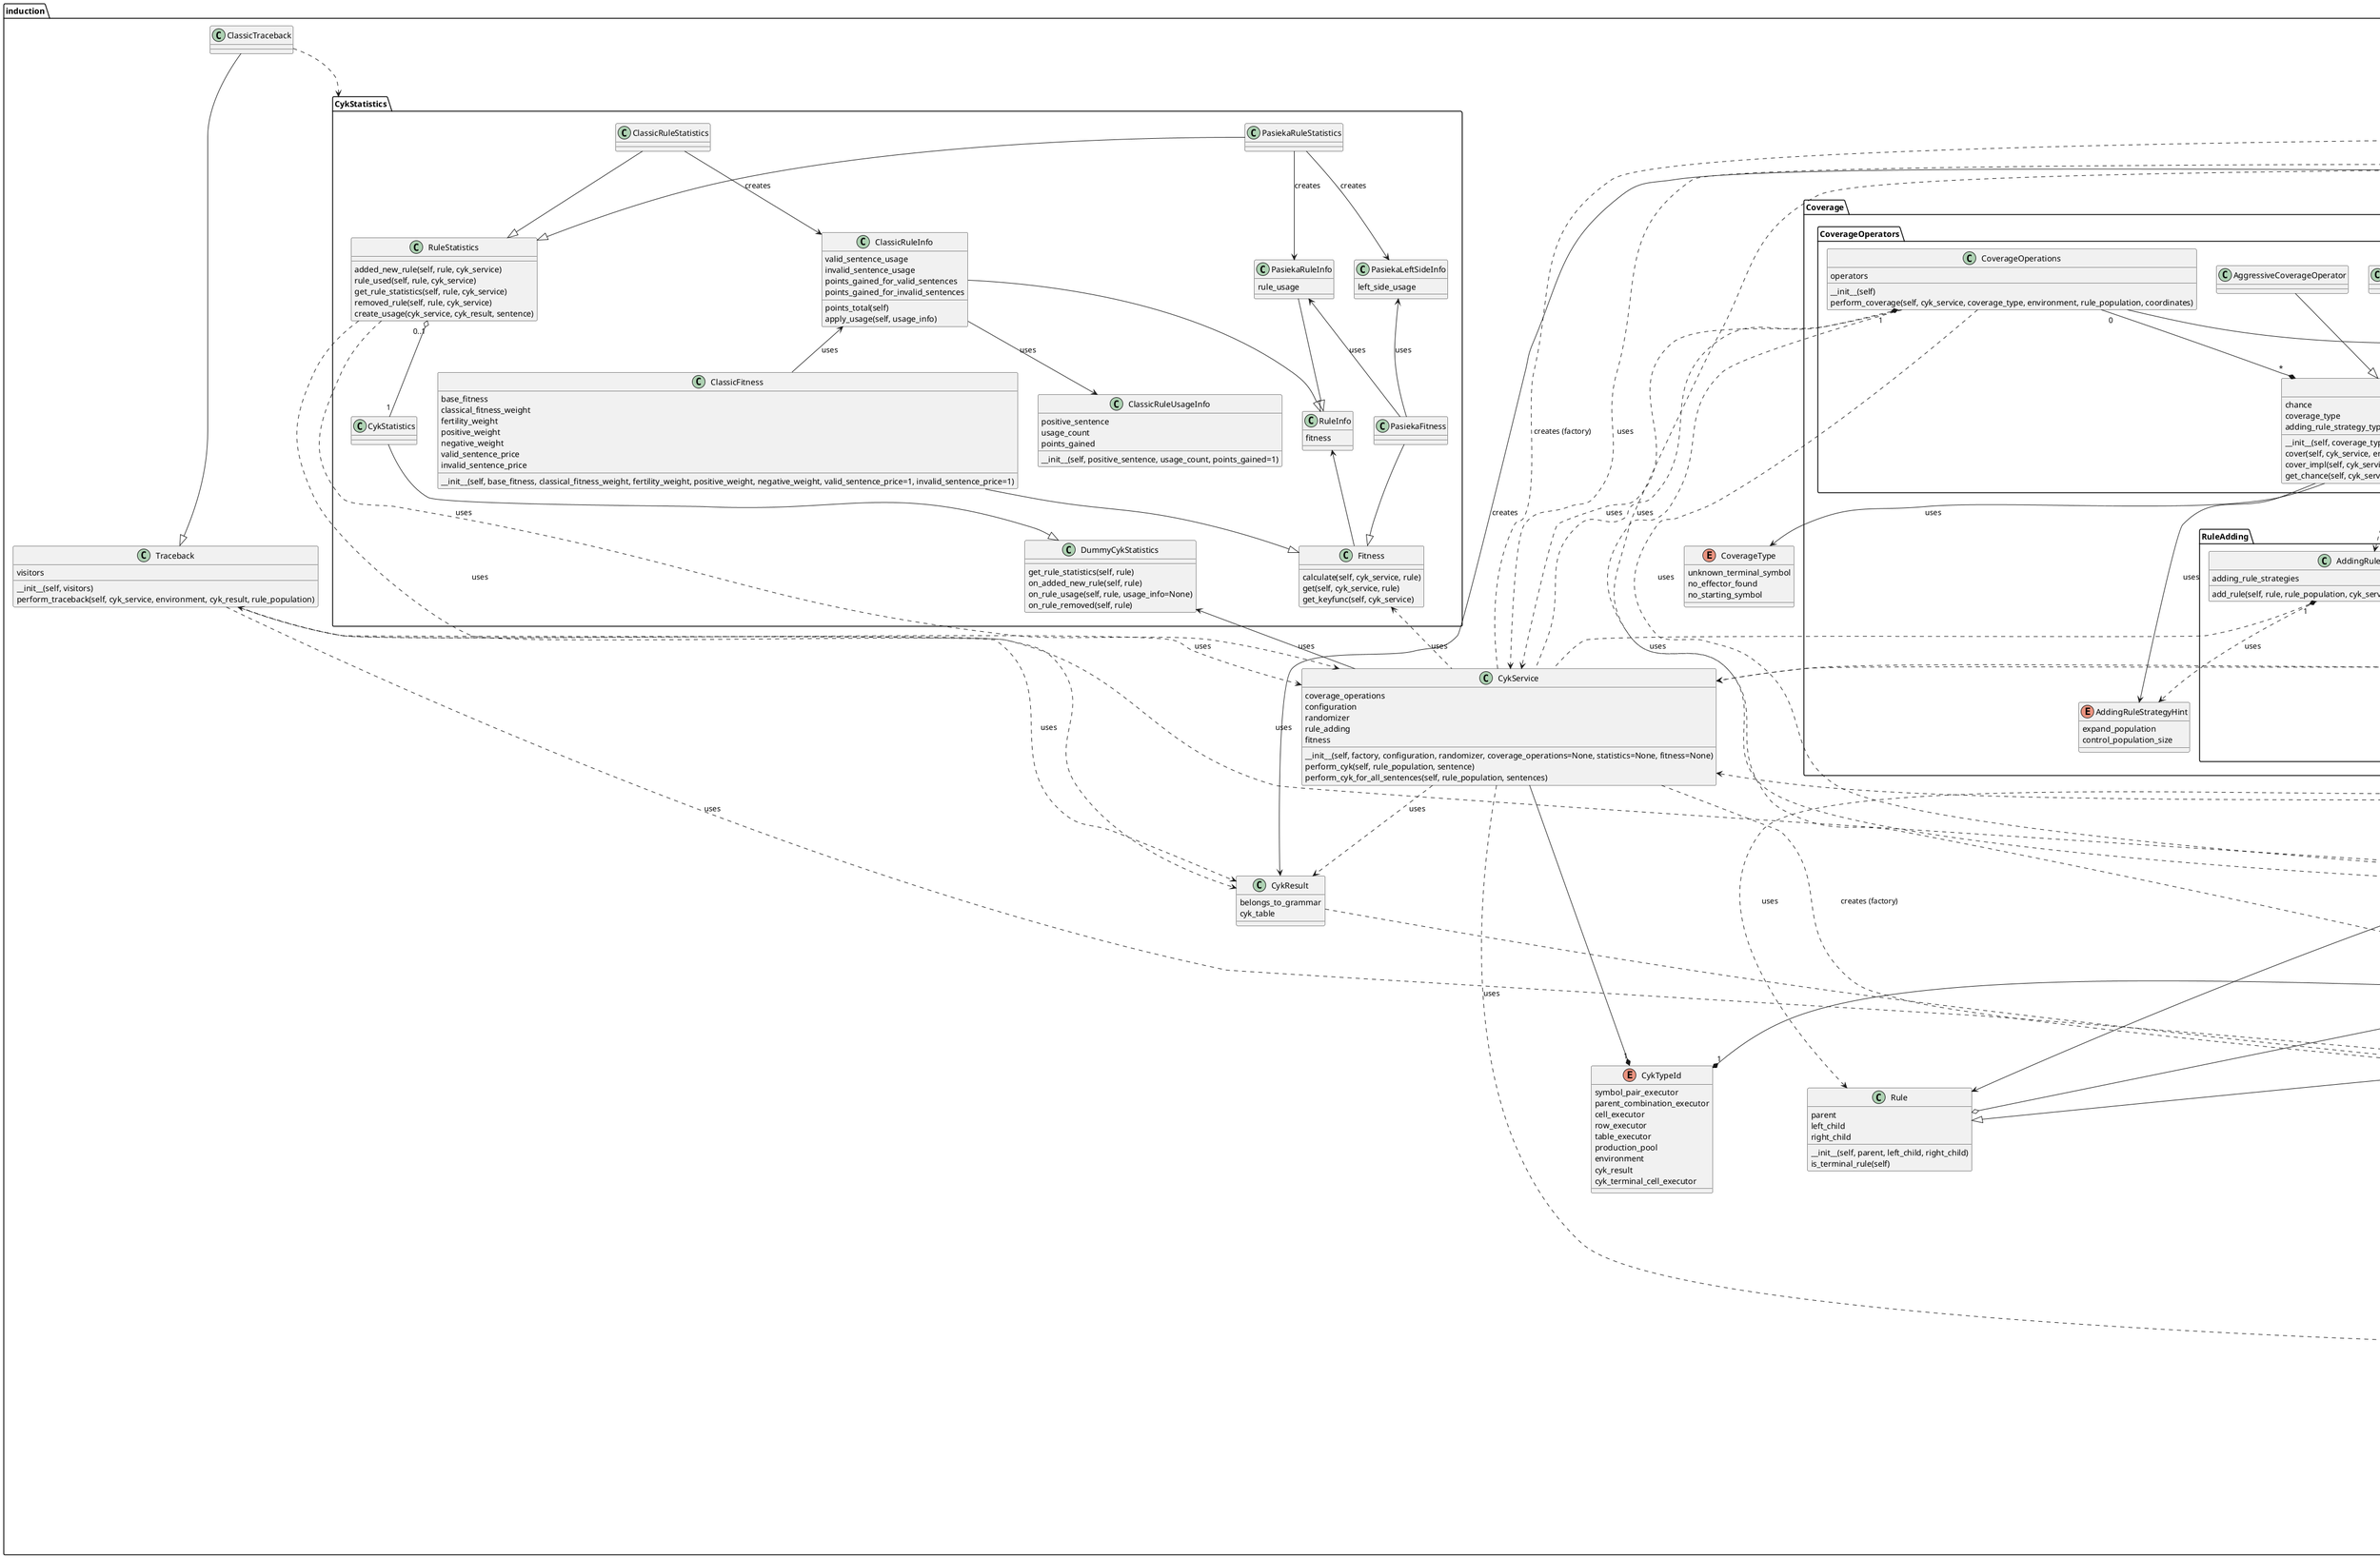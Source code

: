 @startuml
package induction {

    Detector ..> RulePopulation: uses
    Detector "1" --> "[1;*]" Production: creates
    Detector ..> Environment: uses
    Detector : __init__(self, coordinates)
    Detector : generate_production(self, environment, rule_population): list<Production>
    Detector : coordinates: tuple

    ProductionPool --o Production
    ProductionPool : non_empty_productions
    ProductionPool : empty_productions
    ProductionPool : add_production(self, production)
    ProductionPool : get_nonempty_productions(self)
    ProductionPool : is_empty(self)
    ProductionPool : get_effectors(self)
    ProductionPool : get_unsatisfied_detectors(self)
    ProductionPool : get_non_empty_productions(self)
    ProductionPool : find_non_empty_productions(self, predicate)

    Production : __init__(self, detector, rule)
    Production : detector
    Production : rule
    Production : is_empty(self)
    Production : get_coordinates(self)


    EmptyProduction --|> Production
    EmptyProduction : __init__(self, detector)
    EmptyProduction : detector


    enum CykTypeId {
        symbol_pair_executor
        parent_combination_executor
        cell_executor
        row_executor
        table_executor
        production_pool
        environment
        cyk_result
        cyk_terminal_cell_executor
    }

    class CykService
    CykService : __init__(self, factory, configuration, randomizer, coverage_operations=None, statistics=None, fitness=None)
    CykService : coverage_operations
    CykService : configuration
    CykService : randomizer
    CykService : rule_adding
    CykService : fitness
    CykService : perform_cyk(self, rule_population, sentence)
    CykService : perform_cyk_for_all_sentences(self, rule_population, sentences)
    CykService ..> CykExecutors: creates (factory)
    CykService ..> Sentence: uses
    CykService ..> CykResult: uses
    CykService ..> Environment: creates (factory)
    CykService --* "1" CykTypeId

    package CykExecutors {
    '&begin_cyk_executors

        CykExecutor --* "1" CykTypeId
        CykExecutor ..> CykService: uses
        CykExecutor : __init__(self, child_level, cyk_service)
        CykExecutor : create_child_executor(self, *args)

        CykSymbolPairExecutor --|> CykExecutor
        CykSymbolPairExecutor --> Detector: creates
        CykSymbolPairExecutor ..> RulePopulation: uses
        CykSymbolPairExecutor ..> Environment: uses
        CykSymbolPairExecutor <..> CykParentCombinationExecutor: uses
        CykSymbolPairExecutor : __init__(self, parent_executor, left_id, right_id, cyk_service)
        CykSymbolPairExecutor : execute(self, environment, rule_population)
        CykSymbolPairExecutor : get_coordinates(self)
        CykSymbolPairExecutor : parent_executor

        CykParentCombinationExecutor --|> CykExecutor
        CykParentCombinationExecutor ..> RulePopulation: uses
        CykParentCombinationExecutor ..> Environment: uses
        CykParentCombinationExecutor : __init__(self, cell_executor, shift, cyk_service)
        CykParentCombinationExecutor : parent_executor
        CykParentCombinationExecutor : current_row
        CykParentCombinationExecutor : current_col
        CykParentCombinationExecutor : shift
        CykParentCombinationExecutor : execute(self, environment, rule_population)
        CykParentCombinationExecutor : get_coordinates(self)

        CykCellExecutor --|> CykExecutor
        CykCellExecutor ..> CykService: uses
        CykCellExecutor ..> RulePopulation: uses
        CykCellExecutor ..> Environment: uses
        CykCellExecutor <..> CykParentCombinationExecutor: uses
        CykCellExecutor : __init__(self, row_executor, column, cyk_service)
        CykCellExecutor : parent_executor
        CykCellExecutor : current_row
        CykCellExecutor : current_col
        CykCellExecutor : execute(self, environment, rule_population)

        CykRowExecutor --|> CykExecutor
        CykRowExecutor ..> RulePopulation: uses
        CykRowExecutor ..> Environment: uses
        CykRowExecutor <..> CykCellExecutor
        CykRowExecutor : __init__(self, table_executor, row, cyk_service)
        CykRowExecutor : parent_executor
        CykRowExecutor : current_row
        CykRowExecutor : execute(self, environment, rule_population)

        CykTableExecutor --|> CykExecutor
        CykTableExecutor <..> CykService: uses
        CykTableExecutor ..> RulePopulation: uses
        CykTableExecutor ..> Environment: uses
        CykTableExecutor <..> CykRowExecutor: uses
        CykTableExecutor : __init__(self, cyk_service)
        CykTableExecutor : execute(self, environment, rule_population)
        CykTableExecutor --> CykResult: creates
        CykTableExecutor <..> CykFirstRowExecutor: uses

        CykFirstRowExecutor --|> CykRowExecutor
        CykFirstRowExecutor ..> RulePopulation: uses
        CykFirstRowExecutor ..> Environment: uses
        CykFirstRowExecutor : __init__(self, table_executor, row, cyk_service)
        CykFirstRowExecutor : execute(self, environment, rule_population)
        CykFirstRowExecutor <..> CykTerminalCellExecutor

        CykTerminalCellExecutor --|> CykCellExecutor
        CykTerminalCellExecutor ..> CykService: uses
        CykTerminalCellExecutor ..> RulePopulation: uses
        CykTerminalCellExecutor ..> Environment: uses
        CykTerminalCellExecutor : __init__(self, row_executor, column, cyk_service)
        CykTerminalCellExecutor : execute(self, environment, rule_population)
        CykTerminalCellExecutor --> Detector: creates

    '&end_cyk_executors
    }

    class CykResult
    CykResult : belongs_to_grammar
    CykResult : cyk_table
    CykResult ..> Environment

    '&alt_cyk_executors CykExecutors ..> Environment: uses
    '&alt_cyk_executors CykExecutors ..> CykService: uses
    '&alt_cyk_executors CykExecutors ..> Production: uses
    '&alt_cyk_executors CykExecutors ..> RulePopulation: uses
    '&alt_cyk_executors CykExecutors --> CykResult: creates
    '&alt_cyk_executors CykExecutors --* "1" CykTypeId
    '&alt_cyk_executors CykExecutors --> Detector: creates

    Environment ..* "1" Sentence
    Environment : __init__(self, sentence, factory)
    Environment : sentence
    Environment : cyk_table
    Environment : get_symbols(self, absolute_coordinates)
    Environment : add_production(self, production)
    Environment : get_productions(self, detector)
    Environment : get_last_cell_productions(self)
    Environment : get_left_parent_symbol_count(self, coordinates_with_shift)
    Environment : get_right_parent_symbol_count(self, coordinates_with_shift)
    Environment : get_row_length(self, row)
    Environment : get_sentence_length(self)
    Environment : validate_absolute_coordinates(self, coordinates)
    Environment : get_sentence_symbol(self, index)
    Environment : get_detector_symbols(self, cords)
    Environment : is_sentence_positive(self)
    Environment : get_unsatisfied_detectors(self, coordinates)
    Environment : has_no_productions(self, coordinates)
    Environment : get_child_productions(self, production)

    Environment ..> ProductionPool: creates (factory)
    Environment ..> Production: uses

    SymbolTranslator --> Symbol: translates

    Sentence --o Symbol
    Sentence : __init__(self, symbols, is_positive_sentence=None)
    Sentence : is_positive_sentence
    Sentence : __len__(self)
    Sentence : get_symbol(self, index)

    class Symbol
    Symbol : __init__(self, symbol_id)

    class RulePopulation
    RulePopulation : __init__(self, starting_symbol, universal_symbol=None, previous_instance=None)
    RulePopulation : starting_symbol
    RulePopulation : universal_symbol
    RulePopulation : max_terminal_symbols
    RulePopulation : add_rule(self, rule)
    RulePopulation : get_rules_by_right(self, pair)
    RulePopulation : get_terminal_rules(self, symbol)
    RulePopulation : get_random_non_terminal_symbol(self, randomizer)
    RulePopulation : get_random_rules(self, randomizer, terminal, size)
    RulePopulation : remove_rule(self, rule)
    RulePopulation --o Rule
    RulePopulation --> Symbol: creates

    Rule : __init__(self, parent, left_child, right_child)
    Rule : parent
    Rule : left_child
    Rule : right_child
    Rule : is_terminal_rule(self)

    TerminalRule --|> Rule
    TerminalRule : __init__(self, parent, child)

    package CykStatistics {
        '&begin_cyk_statistics

        class Fitness
        Fitness : calculate(self, cyk_service, rule)
        Fitness : get(self, cyk_service, rule)
        Fitness : get_keyfunc(self, cyk_service)
        Fitness <.. CykService: uses

        class PasiekaFitness
        PasiekaFitness --|> Fitness

        class ClassicFitness
        ClassicFitness : __init__(self, base_fitness, classical_fitness_weight, fertility_weight, positive_weight, negative_weight, valid_sentence_price=1, invalid_sentence_price=1)
        ClassicFitness : base_fitness
        ClassicFitness : classical_fitness_weight
        ClassicFitness : fertility_weight
        ClassicFitness : positive_weight
        ClassicFitness : negative_weight
        ClassicFitness : valid_sentence_price
        ClassicFitness : invalid_sentence_price
        ClassicFitness --|> Fitness

        class DummyCykStatistics
        DummyCykStatistics : get_rule_statistics(self, rule)
        DummyCykStatistics : on_added_new_rule(self, rule)
        DummyCykStatistics : on_rule_usage(self, rule, usage_info=None)
        DummyCykStatistics : on_rule_removed(self, rule)
        DummyCykStatistics <-- CykService: uses

        class CykStatistics
        CykStatistics --|> DummyCykStatistics

        class RuleInfo
        RuleInfo : fitness
        RuleInfo <-- Fitness

        class RuleStatistics
        RuleStatistics : added_new_rule(self, rule, cyk_service)
        RuleStatistics : rule_used(self, rule, cyk_service)
        RuleStatistics : get_rule_statistics(self, rule, cyk_service)
        RuleStatistics : removed_rule(self, rule, cyk_service)
        RuleStatistics : create_usage(cyk_service, cyk_result, sentence)
        RuleStatistics "0..1" o-- "1" CykStatistics
        RuleStatistics ..> CykService: uses
        RuleStatistics ..> CykResult: uses


        class PasiekaRuleInfo
        PasiekaRuleInfo --|> RuleInfo
        PasiekaRuleInfo : rule_usage
        PasiekaRuleInfo <-- PasiekaFitness: uses

        class PasiekaLeftSideInfo
        PasiekaLeftSideInfo : left_side_usage
        PasiekaLeftSideInfo <-- PasiekaFitness: uses

        class PasiekaRuleStatistics
        PasiekaRuleStatistics --|> RuleStatistics
        PasiekaRuleStatistics --> PasiekaRuleInfo: creates
        PasiekaRuleStatistics --> PasiekaLeftSideInfo: creates

        class ClassicRuleUsageInfo
        ClassicRuleUsageInfo : __init__(self, positive_sentence, usage_count, points_gained=1)
        ClassicRuleUsageInfo : positive_sentence
        ClassicRuleUsageInfo : usage_count
        ClassicRuleUsageInfo : points_gained

        class ClassicRuleInfo
        ClassicRuleInfo --|> RuleInfo
        ClassicRuleInfo : valid_sentence_usage
        ClassicRuleInfo : invalid_sentence_usage
        ClassicRuleInfo : points_gained_for_valid_sentences
        ClassicRuleInfo : points_gained_for_invalid_sentences
        ClassicRuleInfo : points_total(self)
        ClassicRuleInfo : apply_usage(self, usage_info)
        ClassicRuleInfo <-- ClassicFitness: uses
        ClassicRuleInfo --> ClassicRuleUsageInfo: uses

        class ClassicRuleStatistics
        ClassicRuleStatistics --|> RuleStatistics
        ClassicRuleStatistics --> ClassicRuleInfo: creates


        '&end_cyk_statistics
    }

    '&alt_cyk_statistics CykStatistics <-- CykService: uses
    '&alt_cyk_statistics CykStatistics ..> CykResult: uses



    enum CoverageType {
        unknown_terminal_symbol
        no_effector_found
        no_starting_symbol
    }

    package Coverage {
        '&begin_coverage

        enum AddingRuleStrategyHint {
            expand_population
            control_population_size
        }

        package RuleAdding {

            class AddingRuleStrategy
            AddingRuleStrategy : is_applicable(self, strategy_hint)
            AddingRuleStrategy : apply(self, cyk_service, rule, rule_population)
            AddingRuleStrategy ..> RulePopulation: uses
            AddingRuleStrategy ..> Rule: uses

            class SimpleAddingRuleStrategy
            SimpleAddingRuleStrategy --|> AddingRuleStrategy

            class AddingRuleWithCrowdingStrategy
            AddingRuleWithCrowdingStrategy : rule_affinity(left, right)
            AddingRuleWithCrowdingStrategy : replace_rule(old, new, rule_population, cyk_service)
            AddingRuleWithCrowdingStrategy --|> AddingRuleStrategy

            class AddingRuleSupervisor
            AddingRuleSupervisor : adding_rule_strategies
            AddingRuleSupervisor : add_rule(self, rule, rule_population, cyk_service, strategy_hint=expand_population)
            AddingRuleSupervisor ..* "1..*" AddingRuleStrategy
            AddingRuleSupervisor ..> AddingRuleStrategyHint: uses
            AddingRuleSupervisor "1" *.. CykService
        }

        package CoverageOperators {

            class CoverageOperator
            CoverageOperator : chance
            CoverageOperator : coverage_type
            CoverageOperator : adding_rule_strategy_type
            CoverageOperator : __init__(self, coverage_type, adding_rule_strategy_type=expand_population)
            CoverageOperator : cover(self, cyk_service, environment, rule_population, coordinates)
            CoverageOperator : cover_impl(self, cyk_service, environment, rule_population, coordinates)
            CoverageOperator : get_chance(self, cyk_service)
            CoverageOperator ..> Environment: uses
            CoverageOperator ..> RulePopulation: uses
            CoverageOperator --> CoverageType: uses
            CoverageOperator --> AddingRuleStrategyHint: uses
            CoverageOperator ..> AddingRuleSupervisor: uses

            class TerminalCoverageOperator
            TerminalCoverageOperator --|> CoverageOperator

            class UniversalCoverageOperator
            UniversalCoverageOperator --|> CoverageOperator

            class StartingCoverageOperator
            StartingCoverageOperator --|> CoverageOperator

            class AggressiveCoverageOperator
            AggressiveCoverageOperator --|> CoverageOperator

            class FullCoverageOperator
            FullCoverageOperator --|> CoverageOperator

            class CoverageOperations
            CoverageOperations : __init__(self)
            CoverageOperations : operators
            CoverageOperations : perform_coverage(self, cyk_service, coverage_type, environment, rule_population, coordinates)
            CoverageOperations "0" --* "*" CoverageOperator
            CoverageOperations ..> Environment: uses
            CoverageOperations ..> RulePopulation: uses
            CoverageOperations --> Rule: creates
            CoverageOperations ..> CykService: uses
            CoverageOperations "1" *.. CykService
        }

        '&end_coverage
    }

    '&alt_coverage Coverage ..> Environment: uses
    '&alt_coverage Coverage ..> RulePopulation: uses
    '&alt_coverage Coverage --> Rule: creates
    '&alt_coverage Coverage ..> CykService: uses
    '&alt_coverage Coverage "1" *.. CykService
    '&alt_coverage Coverage --> CoverageType: uses


    class Traceback
    Traceback : __init__(self, visitors)
    Traceback : visitors
    Traceback : perform_traceback(self, cyk_service, environment, cyk_result, rule_population)
    Traceback ..> Environment: uses
    Traceback ..> CykResult: uses
    Traceback ..> RulePopulation: uses
    Traceback <..> CykService: uses

    class ClassicTraceback
    ClassicTraceback --|> Traceback
    ClassicTraceback ..> CykStatistics

}

package datalayer {
    SymbolTranslator --() ExternalSymbol: translates
}

@enduml
